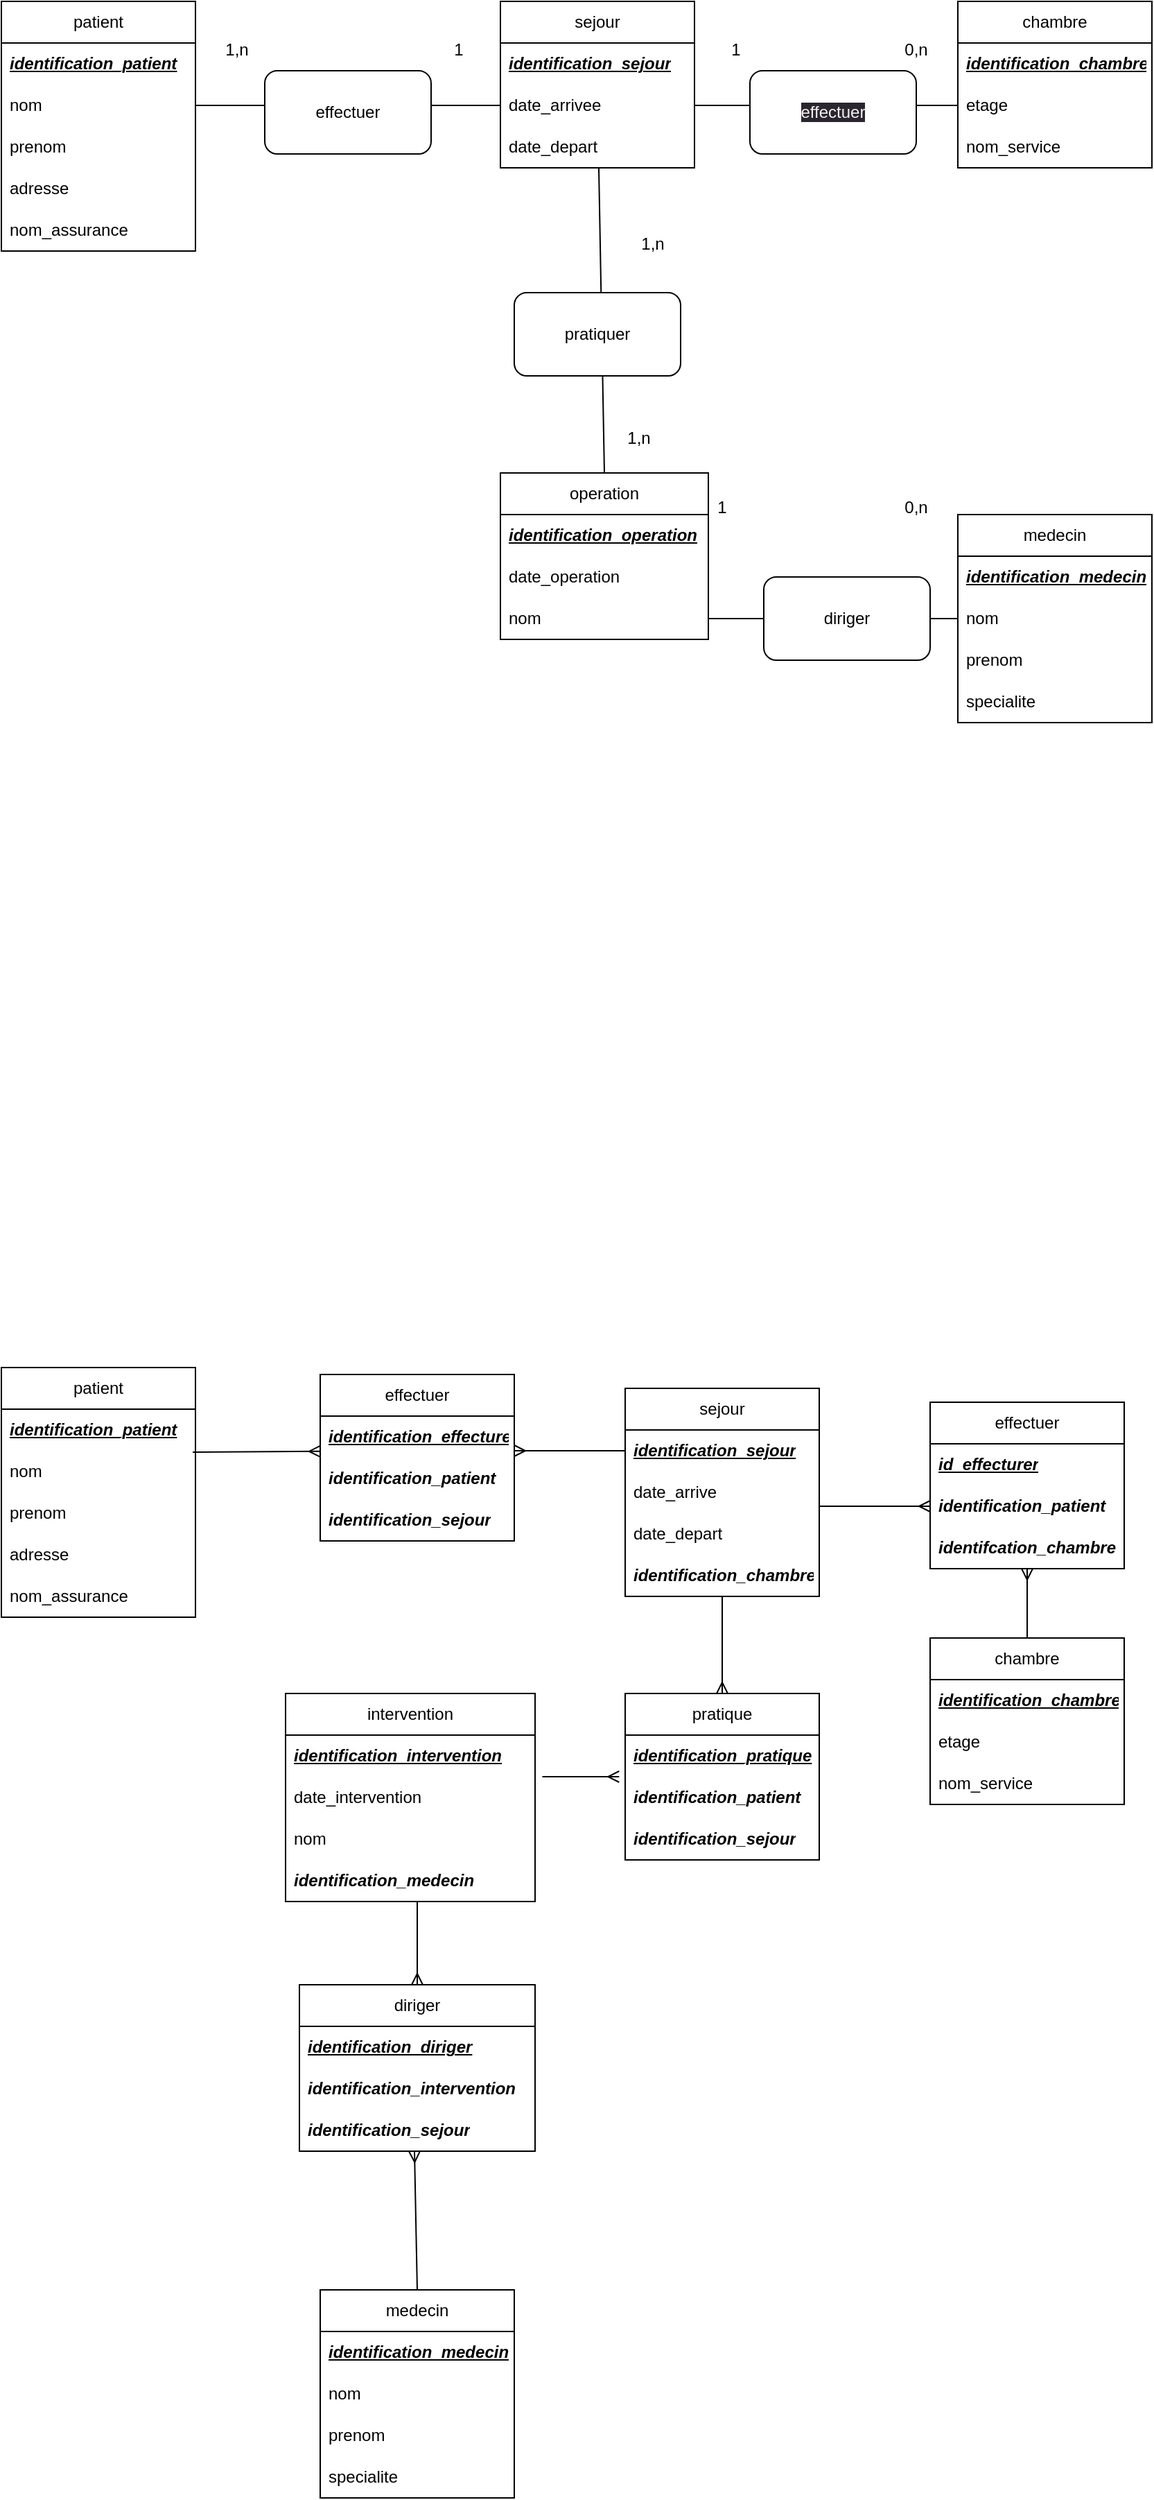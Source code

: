 <mxfile>
    <diagram id="BbaLbtvDQrwa7vTcwx2b" name="Page-1">
        <mxGraphModel dx="1034" dy="816" grid="1" gridSize="10" guides="1" tooltips="1" connect="1" arrows="1" fold="1" page="1" pageScale="1" pageWidth="850" pageHeight="1100" math="0" shadow="0">
            <root>
                <mxCell id="0"/>
                <mxCell id="1" parent="0"/>
                <mxCell id="2" value="patient" style="swimlane;fontStyle=0;childLayout=stackLayout;horizontal=1;startSize=30;horizontalStack=0;resizeParent=1;resizeParentMax=0;resizeLast=0;collapsible=1;marginBottom=0;whiteSpace=wrap;html=1;" parent="1" vertex="1">
                    <mxGeometry x="10" y="240" width="140" height="180" as="geometry"/>
                </mxCell>
                <mxCell id="3" value="&lt;i&gt;&lt;b&gt;&lt;u&gt;identification_patient&lt;/u&gt;&lt;/b&gt;&lt;/i&gt;" style="text;strokeColor=none;fillColor=none;align=left;verticalAlign=middle;spacingLeft=4;spacingRight=4;overflow=hidden;points=[[0,0.5],[1,0.5]];portConstraint=eastwest;rotatable=0;whiteSpace=wrap;html=1;" parent="2" vertex="1">
                    <mxGeometry y="30" width="140" height="30" as="geometry"/>
                </mxCell>
                <mxCell id="4" value="nom" style="text;strokeColor=none;fillColor=none;align=left;verticalAlign=middle;spacingLeft=4;spacingRight=4;overflow=hidden;points=[[0,0.5],[1,0.5]];portConstraint=eastwest;rotatable=0;whiteSpace=wrap;html=1;" parent="2" vertex="1">
                    <mxGeometry y="60" width="140" height="30" as="geometry"/>
                </mxCell>
                <mxCell id="5" value="prenom" style="text;strokeColor=none;fillColor=none;align=left;verticalAlign=middle;spacingLeft=4;spacingRight=4;overflow=hidden;points=[[0,0.5],[1,0.5]];portConstraint=eastwest;rotatable=0;whiteSpace=wrap;html=1;" parent="2" vertex="1">
                    <mxGeometry y="90" width="140" height="30" as="geometry"/>
                </mxCell>
                <mxCell id="6" value="adresse" style="text;strokeColor=none;fillColor=none;align=left;verticalAlign=middle;spacingLeft=4;spacingRight=4;overflow=hidden;points=[[0,0.5],[1,0.5]];portConstraint=eastwest;rotatable=0;whiteSpace=wrap;html=1;" parent="2" vertex="1">
                    <mxGeometry y="120" width="140" height="30" as="geometry"/>
                </mxCell>
                <mxCell id="7" value="nom_assurance" style="text;strokeColor=none;fillColor=none;align=left;verticalAlign=middle;spacingLeft=4;spacingRight=4;overflow=hidden;points=[[0,0.5],[1,0.5]];portConstraint=eastwest;rotatable=0;whiteSpace=wrap;html=1;" parent="2" vertex="1">
                    <mxGeometry y="150" width="140" height="30" as="geometry"/>
                </mxCell>
                <mxCell id="8" value="sejour" style="swimlane;fontStyle=0;childLayout=stackLayout;horizontal=1;startSize=30;horizontalStack=0;resizeParent=1;resizeParentMax=0;resizeLast=0;collapsible=1;marginBottom=0;whiteSpace=wrap;html=1;" parent="1" vertex="1">
                    <mxGeometry x="370" y="240" width="140" height="120" as="geometry"/>
                </mxCell>
                <mxCell id="312" value="&lt;b&gt;&lt;i&gt;&lt;u&gt;identification_sejour&lt;/u&gt;&lt;/i&gt;&lt;/b&gt;" style="text;strokeColor=none;fillColor=none;align=left;verticalAlign=middle;spacingLeft=4;spacingRight=4;overflow=hidden;points=[[0,0.5],[1,0.5]];portConstraint=eastwest;rotatable=0;whiteSpace=wrap;html=1;" parent="8" vertex="1">
                    <mxGeometry y="30" width="140" height="30" as="geometry"/>
                </mxCell>
                <mxCell id="10" value="date_arrivee" style="text;strokeColor=none;fillColor=none;align=left;verticalAlign=middle;spacingLeft=4;spacingRight=4;overflow=hidden;points=[[0,0.5],[1,0.5]];portConstraint=eastwest;rotatable=0;whiteSpace=wrap;html=1;" parent="8" vertex="1">
                    <mxGeometry y="60" width="140" height="30" as="geometry"/>
                </mxCell>
                <mxCell id="11" value="date_depart" style="text;strokeColor=none;fillColor=none;align=left;verticalAlign=middle;spacingLeft=4;spacingRight=4;overflow=hidden;points=[[0,0.5],[1,0.5]];portConstraint=eastwest;rotatable=0;whiteSpace=wrap;html=1;" parent="8" vertex="1">
                    <mxGeometry y="90" width="140" height="30" as="geometry"/>
                </mxCell>
                <mxCell id="14" value="chambre" style="swimlane;fontStyle=0;childLayout=stackLayout;horizontal=1;startSize=30;horizontalStack=0;resizeParent=1;resizeParentMax=0;resizeLast=0;collapsible=1;marginBottom=0;whiteSpace=wrap;html=1;" parent="1" vertex="1">
                    <mxGeometry x="700" y="240" width="140" height="120" as="geometry"/>
                </mxCell>
                <mxCell id="315" value="&lt;b&gt;&lt;i&gt;&lt;u&gt;identification_chambre&lt;/u&gt;&lt;/i&gt;&lt;/b&gt;" style="text;strokeColor=none;fillColor=none;align=left;verticalAlign=middle;spacingLeft=4;spacingRight=4;overflow=hidden;points=[[0,0.5],[1,0.5]];portConstraint=eastwest;rotatable=0;whiteSpace=wrap;html=1;" parent="14" vertex="1">
                    <mxGeometry y="30" width="140" height="30" as="geometry"/>
                </mxCell>
                <mxCell id="16" value="etage" style="text;strokeColor=none;fillColor=none;align=left;verticalAlign=middle;spacingLeft=4;spacingRight=4;overflow=hidden;points=[[0,0.5],[1,0.5]];portConstraint=eastwest;rotatable=0;whiteSpace=wrap;html=1;" parent="14" vertex="1">
                    <mxGeometry y="60" width="140" height="30" as="geometry"/>
                </mxCell>
                <mxCell id="17" value="nom_service" style="text;strokeColor=none;fillColor=none;align=left;verticalAlign=middle;spacingLeft=4;spacingRight=4;overflow=hidden;points=[[0,0.5],[1,0.5]];portConstraint=eastwest;rotatable=0;whiteSpace=wrap;html=1;" parent="14" vertex="1">
                    <mxGeometry y="90" width="140" height="30" as="geometry"/>
                </mxCell>
                <mxCell id="22" value="operation" style="swimlane;fontStyle=0;childLayout=stackLayout;horizontal=1;startSize=30;horizontalStack=0;resizeParent=1;resizeParentMax=0;resizeLast=0;collapsible=1;marginBottom=0;whiteSpace=wrap;html=1;" parent="1" vertex="1">
                    <mxGeometry x="370" y="580" width="150" height="120" as="geometry"/>
                </mxCell>
                <mxCell id="314" value="&lt;b&gt;&lt;i&gt;&lt;u&gt;identification_operation&lt;/u&gt;&lt;/i&gt;&lt;/b&gt;" style="text;strokeColor=none;fillColor=none;align=left;verticalAlign=middle;spacingLeft=4;spacingRight=4;overflow=hidden;points=[[0,0.5],[1,0.5]];portConstraint=eastwest;rotatable=0;whiteSpace=wrap;html=1;" parent="22" vertex="1">
                    <mxGeometry y="30" width="150" height="30" as="geometry"/>
                </mxCell>
                <mxCell id="23" value="date_operation" style="text;strokeColor=none;fillColor=none;align=left;verticalAlign=middle;spacingLeft=4;spacingRight=4;overflow=hidden;points=[[0,0.5],[1,0.5]];portConstraint=eastwest;rotatable=0;whiteSpace=wrap;html=1;" parent="22" vertex="1">
                    <mxGeometry y="60" width="150" height="30" as="geometry"/>
                </mxCell>
                <mxCell id="25" value="nom" style="text;strokeColor=none;fillColor=none;align=left;verticalAlign=middle;spacingLeft=4;spacingRight=4;overflow=hidden;points=[[0,0.5],[1,0.5]];portConstraint=eastwest;rotatable=0;whiteSpace=wrap;html=1;" parent="22" vertex="1">
                    <mxGeometry y="90" width="150" height="30" as="geometry"/>
                </mxCell>
                <mxCell id="27" value="medecin" style="swimlane;fontStyle=0;childLayout=stackLayout;horizontal=1;startSize=30;horizontalStack=0;resizeParent=1;resizeParentMax=0;resizeLast=0;collapsible=1;marginBottom=0;whiteSpace=wrap;html=1;" parent="1" vertex="1">
                    <mxGeometry x="700" y="610" width="140" height="150" as="geometry"/>
                </mxCell>
                <mxCell id="28" value="&lt;b&gt;&lt;i&gt;&lt;u&gt;identification_medecin&lt;/u&gt;&lt;/i&gt;&lt;/b&gt;" style="text;strokeColor=none;fillColor=none;align=left;verticalAlign=middle;spacingLeft=4;spacingRight=4;overflow=hidden;points=[[0,0.5],[1,0.5]];portConstraint=eastwest;rotatable=0;whiteSpace=wrap;html=1;" parent="27" vertex="1">
                    <mxGeometry y="30" width="140" height="30" as="geometry"/>
                </mxCell>
                <mxCell id="29" value="nom" style="text;strokeColor=none;fillColor=none;align=left;verticalAlign=middle;spacingLeft=4;spacingRight=4;overflow=hidden;points=[[0,0.5],[1,0.5]];portConstraint=eastwest;rotatable=0;whiteSpace=wrap;html=1;" parent="27" vertex="1">
                    <mxGeometry y="60" width="140" height="30" as="geometry"/>
                </mxCell>
                <mxCell id="30" value="prenom" style="text;strokeColor=none;fillColor=none;align=left;verticalAlign=middle;spacingLeft=4;spacingRight=4;overflow=hidden;points=[[0,0.5],[1,0.5]];portConstraint=eastwest;rotatable=0;whiteSpace=wrap;html=1;" parent="27" vertex="1">
                    <mxGeometry y="90" width="140" height="30" as="geometry"/>
                </mxCell>
                <mxCell id="31" value="specialite" style="text;strokeColor=none;fillColor=none;align=left;verticalAlign=middle;spacingLeft=4;spacingRight=4;overflow=hidden;points=[[0,0.5],[1,0.5]];portConstraint=eastwest;rotatable=0;whiteSpace=wrap;html=1;" parent="27" vertex="1">
                    <mxGeometry y="120" width="140" height="30" as="geometry"/>
                </mxCell>
                <mxCell id="34" style="edgeStyle=none;html=1;exitX=1;exitY=0.5;exitDx=0;exitDy=0;entryX=0;entryY=0.5;entryDx=0;entryDy=0;endArrow=none;endFill=0;" parent="1" target="16" edge="1">
                    <mxGeometry relative="1" as="geometry">
                        <mxPoint x="510" y="315" as="sourcePoint"/>
                    </mxGeometry>
                </mxCell>
                <mxCell id="35" value="" style="endArrow=none;html=1;entryX=0.507;entryY=1;entryDx=0;entryDy=0;entryPerimeter=0;exitX=0.5;exitY=0;exitDx=0;exitDy=0;" parent="1" source="22" target="11" edge="1">
                    <mxGeometry width="50" height="50" relative="1" as="geometry">
                        <mxPoint x="440" y="460" as="sourcePoint"/>
                        <mxPoint x="490" y="410" as="targetPoint"/>
                    </mxGeometry>
                </mxCell>
                <mxCell id="37" style="edgeStyle=none;html=1;exitX=1;exitY=0.5;exitDx=0;exitDy=0;endArrow=none;endFill=0;startArrow=none;" parent="1" source="42" target="29" edge="1">
                    <mxGeometry relative="1" as="geometry">
                        <mxPoint x="510" y="685" as="sourcePoint"/>
                    </mxGeometry>
                </mxCell>
                <mxCell id="38" value="pratiquer" style="rounded=1;whiteSpace=wrap;html=1;" parent="1" vertex="1">
                    <mxGeometry x="380" y="450" width="120" height="60" as="geometry"/>
                </mxCell>
                <mxCell id="43" value="&lt;meta charset=&quot;utf-8&quot;&gt;&lt;span style=&quot;color: rgb(240, 240, 240); font-family: Helvetica; font-size: 12px; font-style: normal; font-variant-ligatures: normal; font-variant-caps: normal; font-weight: 400; letter-spacing: normal; orphans: 2; text-align: center; text-indent: 0px; text-transform: none; widows: 2; word-spacing: 0px; -webkit-text-stroke-width: 0px; background-color: rgb(42, 37, 47); text-decoration-thickness: initial; text-decoration-style: initial; text-decoration-color: initial; float: none; display: inline !important;&quot;&gt;effectuer&lt;/span&gt;" style="rounded=1;whiteSpace=wrap;html=1;" parent="1" vertex="1">
                    <mxGeometry x="550" y="290" width="120" height="60" as="geometry"/>
                </mxCell>
                <mxCell id="45" style="edgeStyle=none;html=1;exitX=1;exitY=0.5;exitDx=0;exitDy=0;entryX=0;entryY=0.5;entryDx=0;entryDy=0;endArrow=none;endFill=0;" parent="1" source="4" target="10" edge="1">
                    <mxGeometry relative="1" as="geometry"/>
                </mxCell>
                <mxCell id="46" value="effectuer" style="rounded=1;whiteSpace=wrap;html=1;" parent="1" vertex="1">
                    <mxGeometry x="200" y="290" width="120" height="60" as="geometry"/>
                </mxCell>
                <mxCell id="50" value="1,n" style="text;html=1;strokeColor=none;fillColor=none;align=center;verticalAlign=middle;whiteSpace=wrap;rounded=0;" parent="1" vertex="1">
                    <mxGeometry x="150" y="260" width="60" height="30" as="geometry"/>
                </mxCell>
                <mxCell id="51" value="1" style="text;html=1;strokeColor=none;fillColor=none;align=center;verticalAlign=middle;whiteSpace=wrap;rounded=0;" parent="1" vertex="1">
                    <mxGeometry x="310" y="260" width="60" height="30" as="geometry"/>
                </mxCell>
                <mxCell id="52" value="1" style="text;html=1;strokeColor=none;fillColor=none;align=center;verticalAlign=middle;whiteSpace=wrap;rounded=0;" parent="1" vertex="1">
                    <mxGeometry x="510" y="260" width="60" height="30" as="geometry"/>
                </mxCell>
                <mxCell id="53" value="0,n" style="text;html=1;strokeColor=none;fillColor=none;align=center;verticalAlign=middle;whiteSpace=wrap;rounded=0;" parent="1" vertex="1">
                    <mxGeometry x="640" y="260" width="60" height="30" as="geometry"/>
                </mxCell>
                <mxCell id="54" value="1,n" style="text;html=1;strokeColor=none;fillColor=none;align=center;verticalAlign=middle;whiteSpace=wrap;rounded=0;" parent="1" vertex="1">
                    <mxGeometry x="450" y="400" width="60" height="30" as="geometry"/>
                </mxCell>
                <mxCell id="55" value="1,n" style="text;html=1;strokeColor=none;fillColor=none;align=center;verticalAlign=middle;whiteSpace=wrap;rounded=0;" parent="1" vertex="1">
                    <mxGeometry x="440" y="540" width="60" height="30" as="geometry"/>
                </mxCell>
                <mxCell id="56" value="1" style="text;html=1;strokeColor=none;fillColor=none;align=center;verticalAlign=middle;whiteSpace=wrap;rounded=0;" parent="1" vertex="1">
                    <mxGeometry x="500" y="590" width="60" height="30" as="geometry"/>
                </mxCell>
                <mxCell id="57" value="0,n" style="text;html=1;strokeColor=none;fillColor=none;align=center;verticalAlign=middle;whiteSpace=wrap;rounded=0;" parent="1" vertex="1">
                    <mxGeometry x="640" y="590" width="60" height="30" as="geometry"/>
                </mxCell>
                <mxCell id="265" value="patient" style="swimlane;fontStyle=0;childLayout=stackLayout;horizontal=1;startSize=30;horizontalStack=0;resizeParent=1;resizeParentMax=0;resizeLast=0;collapsible=1;marginBottom=0;whiteSpace=wrap;html=1;" parent="1" vertex="1">
                    <mxGeometry x="10" y="1225" width="140" height="180" as="geometry"/>
                </mxCell>
                <mxCell id="266" value="&lt;i&gt;&lt;b&gt;identification_patient&lt;/b&gt;&lt;/i&gt;" style="text;strokeColor=none;fillColor=none;align=left;verticalAlign=middle;spacingLeft=4;spacingRight=4;overflow=hidden;points=[[0,0.5],[1,0.5]];portConstraint=eastwest;rotatable=0;whiteSpace=wrap;html=1;fontStyle=4" parent="265" vertex="1">
                    <mxGeometry y="30" width="140" height="30" as="geometry"/>
                </mxCell>
                <mxCell id="268" value="nom" style="text;strokeColor=none;fillColor=none;align=left;verticalAlign=middle;spacingLeft=4;spacingRight=4;overflow=hidden;points=[[0,0.5],[1,0.5]];portConstraint=eastwest;rotatable=0;whiteSpace=wrap;html=1;" parent="265" vertex="1">
                    <mxGeometry y="60" width="140" height="30" as="geometry"/>
                </mxCell>
                <mxCell id="269" value="prenom" style="text;strokeColor=none;fillColor=none;align=left;verticalAlign=middle;spacingLeft=4;spacingRight=4;overflow=hidden;points=[[0,0.5],[1,0.5]];portConstraint=eastwest;rotatable=0;whiteSpace=wrap;html=1;" parent="265" vertex="1">
                    <mxGeometry y="90" width="140" height="30" as="geometry"/>
                </mxCell>
                <mxCell id="270" value="adresse" style="text;strokeColor=none;fillColor=none;align=left;verticalAlign=middle;spacingLeft=4;spacingRight=4;overflow=hidden;points=[[0,0.5],[1,0.5]];portConstraint=eastwest;rotatable=0;whiteSpace=wrap;html=1;" parent="265" vertex="1">
                    <mxGeometry y="120" width="140" height="30" as="geometry"/>
                </mxCell>
                <mxCell id="271" value="nom_assurance" style="text;strokeColor=none;fillColor=none;align=left;verticalAlign=middle;spacingLeft=4;spacingRight=4;overflow=hidden;points=[[0,0.5],[1,0.5]];portConstraint=eastwest;rotatable=0;whiteSpace=wrap;html=1;" parent="265" vertex="1">
                    <mxGeometry y="150" width="140" height="30" as="geometry"/>
                </mxCell>
                <mxCell id="273" value="sejour" style="swimlane;fontStyle=0;childLayout=stackLayout;horizontal=1;startSize=30;horizontalStack=0;resizeParent=1;resizeParentMax=0;resizeLast=0;collapsible=1;marginBottom=0;whiteSpace=wrap;html=1;" parent="1" vertex="1">
                    <mxGeometry x="460" y="1240" width="140" height="150" as="geometry"/>
                </mxCell>
                <mxCell id="274" value="&lt;b&gt;&lt;i&gt;identification_sejour&lt;/i&gt;&lt;/b&gt;" style="text;strokeColor=none;fillColor=none;align=left;verticalAlign=middle;spacingLeft=4;spacingRight=4;overflow=hidden;points=[[0,0.5],[1,0.5]];portConstraint=eastwest;rotatable=0;whiteSpace=wrap;html=1;fontStyle=4" parent="273" vertex="1">
                    <mxGeometry y="30" width="140" height="30" as="geometry"/>
                </mxCell>
                <mxCell id="276" value="date_arrive" style="text;strokeColor=none;fillColor=none;align=left;verticalAlign=middle;spacingLeft=4;spacingRight=4;overflow=hidden;points=[[0,0.5],[1,0.5]];portConstraint=eastwest;rotatable=0;whiteSpace=wrap;html=1;" parent="273" vertex="1">
                    <mxGeometry y="60" width="140" height="30" as="geometry"/>
                </mxCell>
                <mxCell id="277" value="date_depart" style="text;strokeColor=none;fillColor=none;align=left;verticalAlign=middle;spacingLeft=4;spacingRight=4;overflow=hidden;points=[[0,0.5],[1,0.5]];portConstraint=eastwest;rotatable=0;whiteSpace=wrap;html=1;" parent="273" vertex="1">
                    <mxGeometry y="90" width="140" height="30" as="geometry"/>
                </mxCell>
                <mxCell id="278" value="&lt;b&gt;identification_chambre&lt;/b&gt;" style="text;strokeColor=none;fillColor=none;align=left;verticalAlign=middle;spacingLeft=4;spacingRight=4;overflow=hidden;points=[[0,0.5],[1,0.5]];portConstraint=eastwest;rotatable=0;whiteSpace=wrap;html=1;fontStyle=2" parent="273" vertex="1">
                    <mxGeometry y="120" width="140" height="30" as="geometry"/>
                </mxCell>
                <mxCell id="279" value="chambre" style="swimlane;fontStyle=0;childLayout=stackLayout;horizontal=1;startSize=30;horizontalStack=0;resizeParent=1;resizeParentMax=0;resizeLast=0;collapsible=1;marginBottom=0;whiteSpace=wrap;html=1;" parent="1" vertex="1">
                    <mxGeometry x="680" y="1420" width="140" height="120" as="geometry"/>
                </mxCell>
                <mxCell id="280" value="&lt;i&gt;&lt;b&gt;identification_chambre&lt;/b&gt;&lt;/i&gt;" style="text;strokeColor=none;fillColor=none;align=left;verticalAlign=middle;spacingLeft=4;spacingRight=4;overflow=hidden;points=[[0,0.5],[1,0.5]];portConstraint=eastwest;rotatable=0;whiteSpace=wrap;html=1;fontStyle=4" parent="279" vertex="1">
                    <mxGeometry y="30" width="140" height="30" as="geometry"/>
                </mxCell>
                <mxCell id="282" value="etage" style="text;strokeColor=none;fillColor=none;align=left;verticalAlign=middle;spacingLeft=4;spacingRight=4;overflow=hidden;points=[[0,0.5],[1,0.5]];portConstraint=eastwest;rotatable=0;whiteSpace=wrap;html=1;" parent="279" vertex="1">
                    <mxGeometry y="60" width="140" height="30" as="geometry"/>
                </mxCell>
                <mxCell id="283" value="nom_service" style="text;strokeColor=none;fillColor=none;align=left;verticalAlign=middle;spacingLeft=4;spacingRight=4;overflow=hidden;points=[[0,0.5],[1,0.5]];portConstraint=eastwest;rotatable=0;whiteSpace=wrap;html=1;" parent="279" vertex="1">
                    <mxGeometry y="90" width="140" height="30" as="geometry"/>
                </mxCell>
                <mxCell id="284" value="intervention" style="swimlane;fontStyle=0;childLayout=stackLayout;horizontal=1;startSize=30;horizontalStack=0;resizeParent=1;resizeParentMax=0;resizeLast=0;collapsible=1;marginBottom=0;whiteSpace=wrap;html=1;" parent="1" vertex="1">
                    <mxGeometry x="215" y="1460" width="180" height="150" as="geometry"/>
                </mxCell>
                <mxCell id="285" value="&lt;b&gt;&lt;i&gt;identification_intervention&lt;/i&gt;&lt;/b&gt;" style="text;strokeColor=none;fillColor=none;align=left;verticalAlign=middle;spacingLeft=4;spacingRight=4;overflow=hidden;points=[[0,0.5],[1,0.5]];portConstraint=eastwest;rotatable=0;whiteSpace=wrap;html=1;fontStyle=4" parent="284" vertex="1">
                    <mxGeometry y="30" width="180" height="30" as="geometry"/>
                </mxCell>
                <mxCell id="287" value="date_intervention" style="text;strokeColor=none;fillColor=none;align=left;verticalAlign=middle;spacingLeft=4;spacingRight=4;overflow=hidden;points=[[0,0.5],[1,0.5]];portConstraint=eastwest;rotatable=0;whiteSpace=wrap;html=1;" parent="284" vertex="1">
                    <mxGeometry y="60" width="180" height="30" as="geometry"/>
                </mxCell>
                <mxCell id="288" value="nom" style="text;strokeColor=none;fillColor=none;align=left;verticalAlign=middle;spacingLeft=4;spacingRight=4;overflow=hidden;points=[[0,0.5],[1,0.5]];portConstraint=eastwest;rotatable=0;whiteSpace=wrap;html=1;" parent="284" vertex="1">
                    <mxGeometry y="90" width="180" height="30" as="geometry"/>
                </mxCell>
                <mxCell id="317" value="&lt;i&gt;&lt;b&gt;identification_medecin&lt;/b&gt;&lt;/i&gt;" style="text;strokeColor=none;fillColor=none;align=left;verticalAlign=middle;spacingLeft=4;spacingRight=4;overflow=hidden;points=[[0,0.5],[1,0.5]];portConstraint=eastwest;rotatable=0;whiteSpace=wrap;html=1;" parent="284" vertex="1">
                    <mxGeometry y="120" width="180" height="30" as="geometry"/>
                </mxCell>
                <mxCell id="289" value="medecin" style="swimlane;fontStyle=0;childLayout=stackLayout;horizontal=1;startSize=30;horizontalStack=0;resizeParent=1;resizeParentMax=0;resizeLast=0;collapsible=1;marginBottom=0;whiteSpace=wrap;html=1;" parent="1" vertex="1">
                    <mxGeometry x="240" y="1890" width="140" height="150" as="geometry"/>
                </mxCell>
                <mxCell id="290" value="&lt;b&gt;&lt;i&gt;identification_medecin&lt;/i&gt;&lt;/b&gt;" style="text;strokeColor=none;fillColor=none;align=left;verticalAlign=middle;spacingLeft=4;spacingRight=4;overflow=hidden;points=[[0,0.5],[1,0.5]];portConstraint=eastwest;rotatable=0;whiteSpace=wrap;html=1;fontStyle=4" parent="289" vertex="1">
                    <mxGeometry y="30" width="140" height="30" as="geometry"/>
                </mxCell>
                <mxCell id="292" value="nom" style="text;strokeColor=none;fillColor=none;align=left;verticalAlign=middle;spacingLeft=4;spacingRight=4;overflow=hidden;points=[[0,0.5],[1,0.5]];portConstraint=eastwest;rotatable=0;whiteSpace=wrap;html=1;" parent="289" vertex="1">
                    <mxGeometry y="60" width="140" height="30" as="geometry"/>
                </mxCell>
                <mxCell id="293" value="prenom" style="text;strokeColor=none;fillColor=none;align=left;verticalAlign=middle;spacingLeft=4;spacingRight=4;overflow=hidden;points=[[0,0.5],[1,0.5]];portConstraint=eastwest;rotatable=0;whiteSpace=wrap;html=1;" parent="289" vertex="1">
                    <mxGeometry y="90" width="140" height="30" as="geometry"/>
                </mxCell>
                <mxCell id="294" value="specialite" style="text;strokeColor=none;fillColor=none;align=left;verticalAlign=middle;spacingLeft=4;spacingRight=4;overflow=hidden;points=[[0,0.5],[1,0.5]];portConstraint=eastwest;rotatable=0;whiteSpace=wrap;html=1;" parent="289" vertex="1">
                    <mxGeometry y="120" width="140" height="30" as="geometry"/>
                </mxCell>
                <mxCell id="298" value="" style="edgeStyle=none;html=1;startArrow=ERmany;startFill=0;endArrow=none;endFill=0;exitX=0.5;exitY=0;exitDx=0;exitDy=0;" parent="1" source="349" target="278" edge="1">
                    <mxGeometry relative="1" as="geometry">
                        <mxPoint x="533.269" y="1460" as="sourcePoint"/>
                    </mxGeometry>
                </mxCell>
                <mxCell id="308" value="" style="edgeStyle=none;html=1;startArrow=ERmany;startFill=0;endArrow=none;endFill=0;entryX=0.986;entryY=0.033;entryDx=0;entryDy=0;entryPerimeter=0;" parent="1" target="268" edge="1">
                    <mxGeometry relative="1" as="geometry">
                        <mxPoint x="240" y="1285.428" as="sourcePoint"/>
                    </mxGeometry>
                </mxCell>
                <mxCell id="309" style="edgeStyle=none;html=1;exitX=1;exitY=0.5;exitDx=0;exitDy=0;startArrow=ERmany;startFill=0;endArrow=none;endFill=0;entryX=0;entryY=0.5;entryDx=0;entryDy=0;" parent="1" target="274" edge="1">
                    <mxGeometry relative="1" as="geometry">
                        <mxPoint x="450" y="1285" as="targetPoint"/>
                        <mxPoint x="380.0" y="1285" as="sourcePoint"/>
                    </mxGeometry>
                </mxCell>
                <mxCell id="319" style="edgeStyle=none;html=1;startArrow=none;startFill=0;endArrow=ERmany;endFill=0;entryX=0;entryY=0.5;entryDx=0;entryDy=0;" parent="1" edge="1">
                    <mxGeometry relative="1" as="geometry">
                        <mxPoint x="600" y="1325" as="sourcePoint"/>
                        <mxPoint x="680.0" y="1325" as="targetPoint"/>
                    </mxGeometry>
                </mxCell>
                <mxCell id="320" style="edgeStyle=none;html=1;startArrow=ERmany;startFill=0;endArrow=none;endFill=0;exitX=0.5;exitY=0;exitDx=0;exitDy=0;" parent="1" edge="1" source="353">
                    <mxGeometry relative="1" as="geometry">
                        <mxPoint x="350" y="1640" as="sourcePoint"/>
                        <mxPoint x="310" y="1610" as="targetPoint"/>
                        <Array as="points"/>
                    </mxGeometry>
                </mxCell>
                <mxCell id="322" style="edgeStyle=none;html=1;startArrow=ERmany;startFill=0;endArrow=none;endFill=0;entryX=1.029;entryY=0;entryDx=0;entryDy=0;entryPerimeter=0;exitX=-0.029;exitY=0;exitDx=0;exitDy=0;exitPerimeter=0;" parent="1" target="287" edge="1">
                    <mxGeometry relative="1" as="geometry">
                        <mxPoint x="455.65" y="1520" as="sourcePoint"/>
                        <mxPoint x="460" y="1520" as="targetPoint"/>
                    </mxGeometry>
                </mxCell>
                <mxCell id="335" style="edgeStyle=none;html=1;startArrow=ERmany;startFill=0;endArrow=none;endFill=0;entryX=0.5;entryY=0;entryDx=0;entryDy=0;" parent="1" target="289" edge="1">
                    <mxGeometry relative="1" as="geometry">
                        <mxPoint x="308.0" y="1790" as="sourcePoint"/>
                        <mxPoint x="308.11" y="1880" as="targetPoint"/>
                        <Array as="points"/>
                    </mxGeometry>
                </mxCell>
                <mxCell id="339" style="edgeStyle=none;html=1;startArrow=ERmany;startFill=0;endArrow=none;endFill=0;entryX=0.5;entryY=0;entryDx=0;entryDy=0;" parent="1" target="279" edge="1">
                    <mxGeometry relative="1" as="geometry">
                        <mxPoint x="750" y="1370" as="sourcePoint"/>
                        <mxPoint x="748" y="1470" as="targetPoint"/>
                    </mxGeometry>
                </mxCell>
                <mxCell id="340" value="" style="edgeStyle=none;html=1;endArrow=none;endFill=0;" parent="1" target="42" edge="1">
                    <mxGeometry relative="1" as="geometry">
                        <mxPoint x="520" y="685" as="sourcePoint"/>
                        <mxPoint x="700.0" y="685" as="targetPoint"/>
                    </mxGeometry>
                </mxCell>
                <mxCell id="42" value="diriger" style="rounded=1;whiteSpace=wrap;html=1;" parent="1" vertex="1">
                    <mxGeometry x="560" y="655" width="120" height="60" as="geometry"/>
                </mxCell>
                <mxCell id="341" value="effectuer" style="swimlane;fontStyle=0;childLayout=stackLayout;horizontal=1;startSize=30;horizontalStack=0;resizeParent=1;resizeParentMax=0;resizeLast=0;collapsible=1;marginBottom=0;whiteSpace=wrap;html=1;" vertex="1" parent="1">
                    <mxGeometry x="240" y="1230" width="140" height="120" as="geometry"/>
                </mxCell>
                <mxCell id="342" value="&lt;b&gt;identification_effecturer&lt;/b&gt;" style="text;strokeColor=none;fillColor=none;align=left;verticalAlign=middle;spacingLeft=4;spacingRight=4;overflow=hidden;points=[[0,0.5],[1,0.5]];portConstraint=eastwest;rotatable=0;whiteSpace=wrap;html=1;fontStyle=6" vertex="1" parent="341">
                    <mxGeometry y="30" width="140" height="30" as="geometry"/>
                </mxCell>
                <mxCell id="343" value="&lt;b&gt;identification_patient&lt;/b&gt;" style="text;strokeColor=none;fillColor=none;align=left;verticalAlign=middle;spacingLeft=4;spacingRight=4;overflow=hidden;points=[[0,0.5],[1,0.5]];portConstraint=eastwest;rotatable=0;whiteSpace=wrap;html=1;fontStyle=2" vertex="1" parent="341">
                    <mxGeometry y="60" width="140" height="30" as="geometry"/>
                </mxCell>
                <mxCell id="344" value="&lt;b&gt;identification_sejour&lt;/b&gt;" style="text;strokeColor=none;fillColor=none;align=left;verticalAlign=middle;spacingLeft=4;spacingRight=4;overflow=hidden;points=[[0,0.5],[1,0.5]];portConstraint=eastwest;rotatable=0;whiteSpace=wrap;html=1;fontStyle=2" vertex="1" parent="341">
                    <mxGeometry y="90" width="140" height="30" as="geometry"/>
                </mxCell>
                <mxCell id="345" value="effectuer" style="swimlane;fontStyle=0;childLayout=stackLayout;horizontal=1;startSize=30;horizontalStack=0;resizeParent=1;resizeParentMax=0;resizeLast=0;collapsible=1;marginBottom=0;whiteSpace=wrap;html=1;" vertex="1" parent="1">
                    <mxGeometry x="680" y="1250" width="140" height="120" as="geometry"/>
                </mxCell>
                <mxCell id="346" value="&lt;b&gt;id_effecturer&lt;/b&gt;" style="text;strokeColor=none;fillColor=none;align=left;verticalAlign=middle;spacingLeft=4;spacingRight=4;overflow=hidden;points=[[0,0.5],[1,0.5]];portConstraint=eastwest;rotatable=0;whiteSpace=wrap;html=1;fontStyle=6" vertex="1" parent="345">
                    <mxGeometry y="30" width="140" height="30" as="geometry"/>
                </mxCell>
                <mxCell id="347" value="&lt;b&gt;identification_patient&lt;/b&gt;" style="text;strokeColor=none;fillColor=none;align=left;verticalAlign=middle;spacingLeft=4;spacingRight=4;overflow=hidden;points=[[0,0.5],[1,0.5]];portConstraint=eastwest;rotatable=0;whiteSpace=wrap;html=1;fontStyle=2" vertex="1" parent="345">
                    <mxGeometry y="60" width="140" height="30" as="geometry"/>
                </mxCell>
                <mxCell id="348" value="&lt;b&gt;identifcation_chambre&lt;/b&gt;" style="text;strokeColor=none;fillColor=none;align=left;verticalAlign=middle;spacingLeft=4;spacingRight=4;overflow=hidden;points=[[0,0.5],[1,0.5]];portConstraint=eastwest;rotatable=0;whiteSpace=wrap;html=1;fontStyle=2" vertex="1" parent="345">
                    <mxGeometry y="90" width="140" height="30" as="geometry"/>
                </mxCell>
                <mxCell id="349" value="pratique" style="swimlane;fontStyle=0;childLayout=stackLayout;horizontal=1;startSize=30;horizontalStack=0;resizeParent=1;resizeParentMax=0;resizeLast=0;collapsible=1;marginBottom=0;whiteSpace=wrap;html=1;" vertex="1" parent="1">
                    <mxGeometry x="460" y="1460" width="140" height="120" as="geometry"/>
                </mxCell>
                <mxCell id="350" value="&lt;b&gt;identification_pratique&lt;/b&gt;" style="text;strokeColor=none;fillColor=none;align=left;verticalAlign=middle;spacingLeft=4;spacingRight=4;overflow=hidden;points=[[0,0.5],[1,0.5]];portConstraint=eastwest;rotatable=0;whiteSpace=wrap;html=1;fontStyle=6" vertex="1" parent="349">
                    <mxGeometry y="30" width="140" height="30" as="geometry"/>
                </mxCell>
                <mxCell id="351" value="&lt;b&gt;identification_patient&lt;/b&gt;" style="text;strokeColor=none;fillColor=none;align=left;verticalAlign=middle;spacingLeft=4;spacingRight=4;overflow=hidden;points=[[0,0.5],[1,0.5]];portConstraint=eastwest;rotatable=0;whiteSpace=wrap;html=1;fontStyle=2" vertex="1" parent="349">
                    <mxGeometry y="60" width="140" height="30" as="geometry"/>
                </mxCell>
                <mxCell id="352" value="&lt;b&gt;identification_sejour&lt;/b&gt;" style="text;strokeColor=none;fillColor=none;align=left;verticalAlign=middle;spacingLeft=4;spacingRight=4;overflow=hidden;points=[[0,0.5],[1,0.5]];portConstraint=eastwest;rotatable=0;whiteSpace=wrap;html=1;fontStyle=2" vertex="1" parent="349">
                    <mxGeometry y="90" width="140" height="30" as="geometry"/>
                </mxCell>
                <mxCell id="353" value="diriger" style="swimlane;fontStyle=0;childLayout=stackLayout;horizontal=1;startSize=30;horizontalStack=0;resizeParent=1;resizeParentMax=0;resizeLast=0;collapsible=1;marginBottom=0;whiteSpace=wrap;html=1;" vertex="1" parent="1">
                    <mxGeometry x="225" y="1670" width="170" height="120" as="geometry"/>
                </mxCell>
                <mxCell id="354" value="&lt;b&gt;identification_diriger&lt;/b&gt;" style="text;strokeColor=none;fillColor=none;align=left;verticalAlign=middle;spacingLeft=4;spacingRight=4;overflow=hidden;points=[[0,0.5],[1,0.5]];portConstraint=eastwest;rotatable=0;whiteSpace=wrap;html=1;fontStyle=6" vertex="1" parent="353">
                    <mxGeometry y="30" width="170" height="30" as="geometry"/>
                </mxCell>
                <mxCell id="355" value="&lt;b&gt;identification_intervention&lt;/b&gt;" style="text;strokeColor=none;fillColor=none;align=left;verticalAlign=middle;spacingLeft=4;spacingRight=4;overflow=hidden;points=[[0,0.5],[1,0.5]];portConstraint=eastwest;rotatable=0;whiteSpace=wrap;html=1;fontStyle=2" vertex="1" parent="353">
                    <mxGeometry y="60" width="170" height="30" as="geometry"/>
                </mxCell>
                <mxCell id="356" value="&lt;b&gt;identification_sejour&lt;/b&gt;" style="text;strokeColor=none;fillColor=none;align=left;verticalAlign=middle;spacingLeft=4;spacingRight=4;overflow=hidden;points=[[0,0.5],[1,0.5]];portConstraint=eastwest;rotatable=0;whiteSpace=wrap;html=1;fontStyle=2" vertex="1" parent="353">
                    <mxGeometry y="90" width="170" height="30" as="geometry"/>
                </mxCell>
            </root>
        </mxGraphModel>
    </diagram>
</mxfile>
